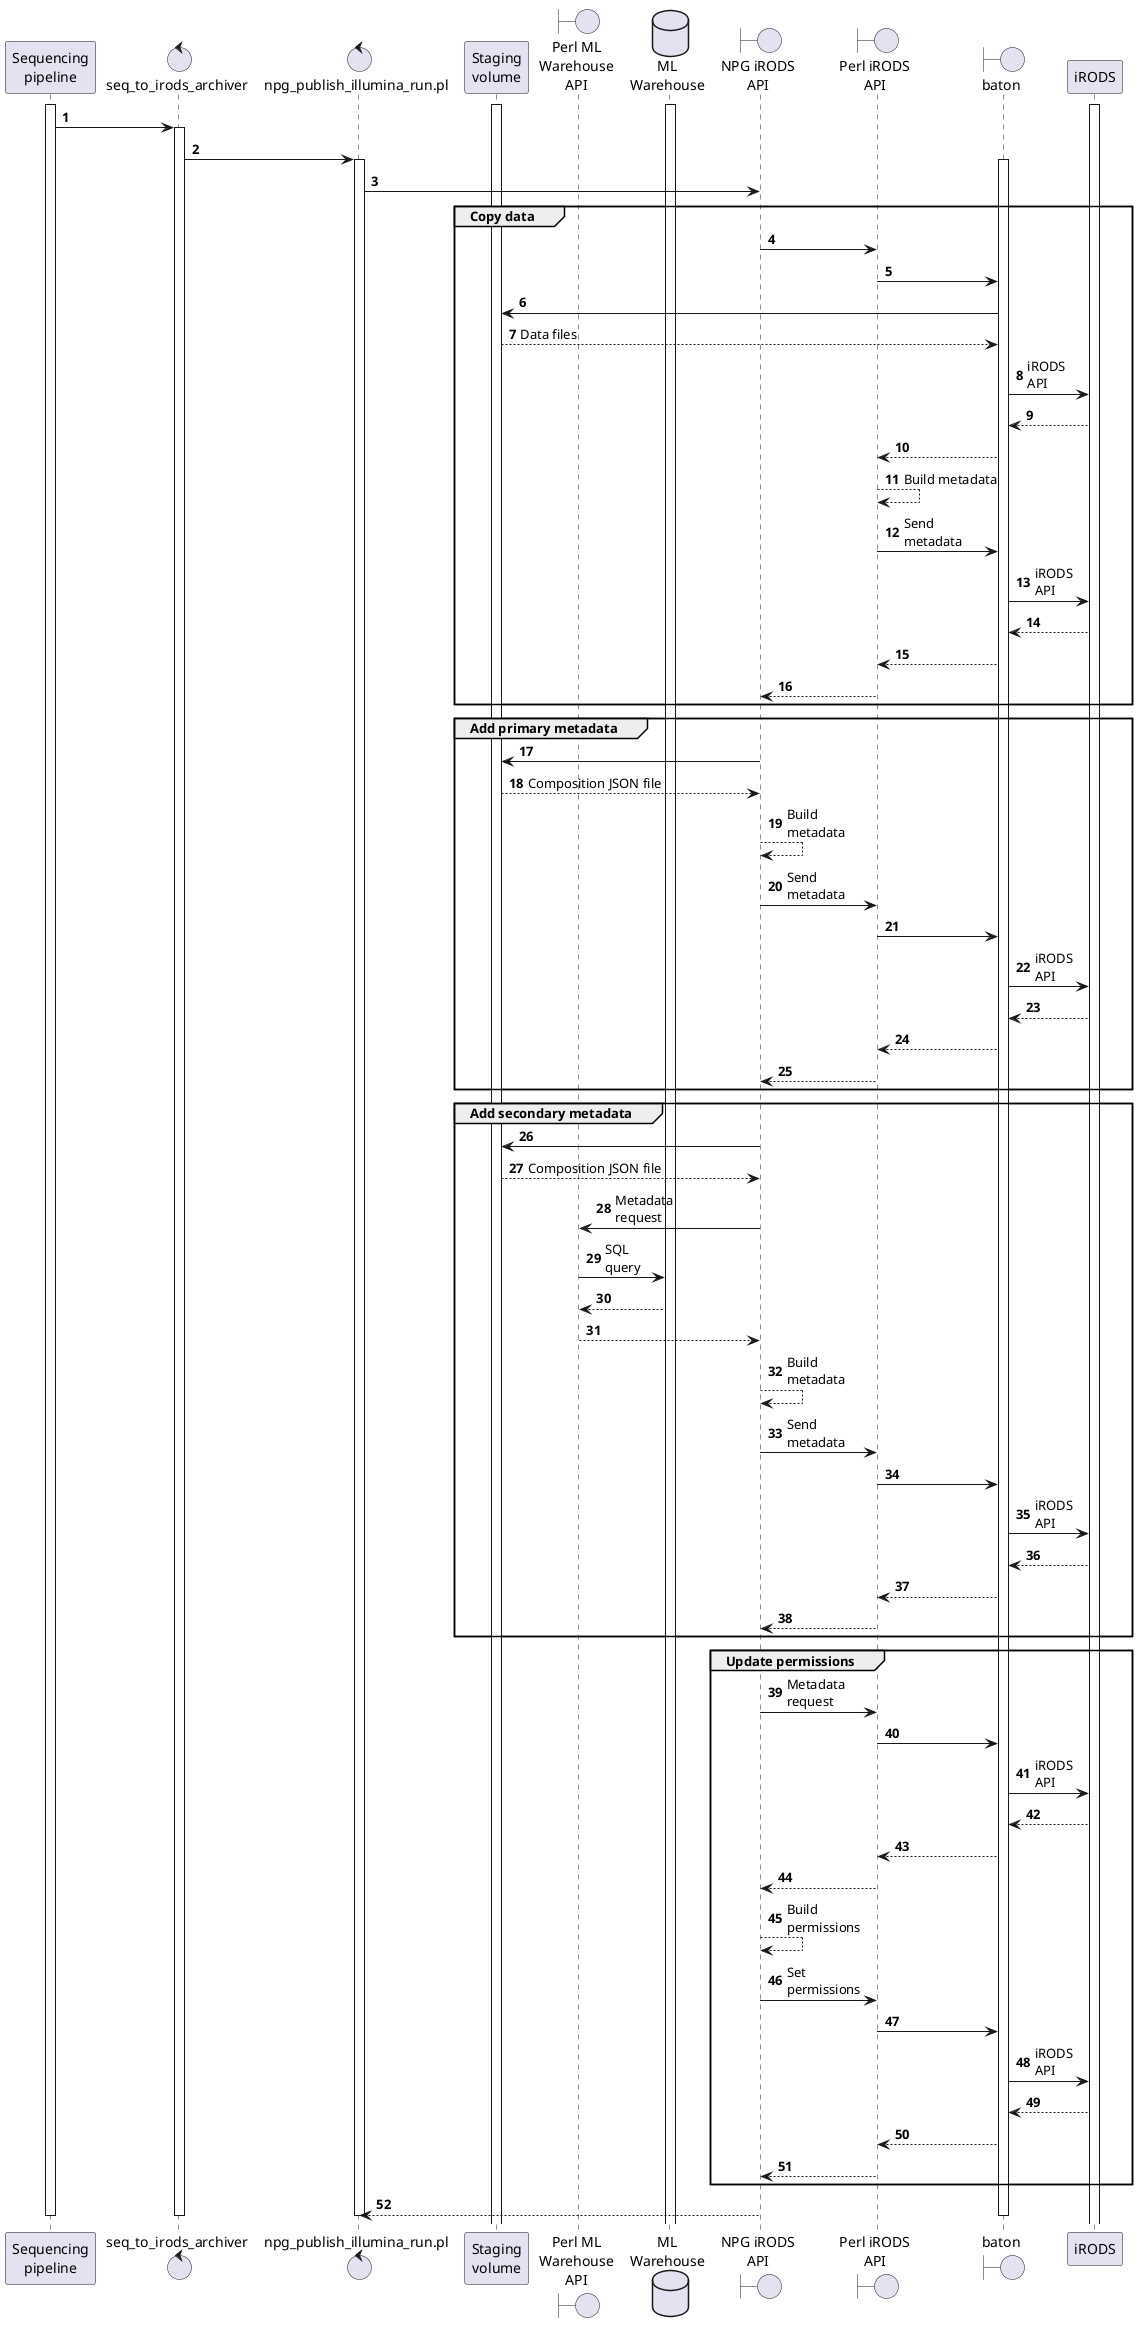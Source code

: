 @startuml
'https://plantuml.com/sequence-diagram

autonumber

participant "Sequencing\npipeline" as seqpipe
control "seq_to_irods_archiver" as archiver
control "npg_publish_illumina_run.pl" as publish_illumina_run
participant "Staging\nvolume" as staging
boundary "Perl ML\nWarehouse\nAPI" as perl_mlwh_api
database "ML\nWarehouse" as mlwh
boundary "NPG iRODS\nAPI" as npg_irods_api
boundary "Perl iRODS\nAPI" as perl_irods_api
boundary "baton" as baton
participant "iRODS" as irods

activate mlwh
activate irods
activate staging
activate seqpipe

seqpipe -> archiver
activate archiver
archiver -> publish_illumina_run
activate publish_illumina_run
activate baton

publish_illumina_run -> npg_irods_api

group Copy data
npg_irods_api -> perl_irods_api
perl_irods_api -> baton
baton -> staging
staging --> baton : Data files
baton -> irods : iRODS\nAPI
irods --> baton
baton --> perl_irods_api

perl_irods_api --> perl_irods_api : Build metadata
perl_irods_api -> baton : Send\nmetadata
baton -> irods : iRODS\nAPI
irods --> baton
baton --> perl_irods_api
perl_irods_api --> npg_irods_api
end

group Add primary metadata
npg_irods_api -> staging
staging --> npg_irods_api : Composition JSON file
npg_irods_api --> npg_irods_api : Build\nmetadata
npg_irods_api -> perl_irods_api : Send\nmetadata
perl_irods_api -> baton
baton -> irods : iRODS\nAPI
irods --> baton
baton --> perl_irods_api
perl_irods_api --> npg_irods_api
end

group Add secondary metadata
npg_irods_api -> staging
staging --> npg_irods_api : Composition JSON file
npg_irods_api -> perl_mlwh_api : Metadata\nrequest
perl_mlwh_api -> mlwh : SQL\nquery
mlwh --> perl_mlwh_api
perl_mlwh_api --> npg_irods_api

npg_irods_api --> npg_irods_api : Build\nmetadata
npg_irods_api -> perl_irods_api : Send\nmetadata
perl_irods_api -> baton
baton -> irods : iRODS\nAPI
irods --> baton
baton --> perl_irods_api
perl_irods_api --> npg_irods_api
end

group Update permissions
npg_irods_api -> perl_irods_api : Metadata\nrequest
perl_irods_api -> baton
baton -> irods : iRODS\nAPI
irods --> baton
baton --> perl_irods_api
perl_irods_api --> npg_irods_api

npg_irods_api --> npg_irods_api : Build\npermissions
npg_irods_api -> perl_irods_api : Set\npermissions
perl_irods_api -> baton
baton -> irods : iRODS\nAPI
irods --> baton
baton --> perl_irods_api
perl_irods_api --> npg_irods_api
end

npg_irods_api --> publish_illumina_run

deactivate baton
deactivate publish_illumina_run
deactivate archiver
deactivate seqpipe

@enduml
